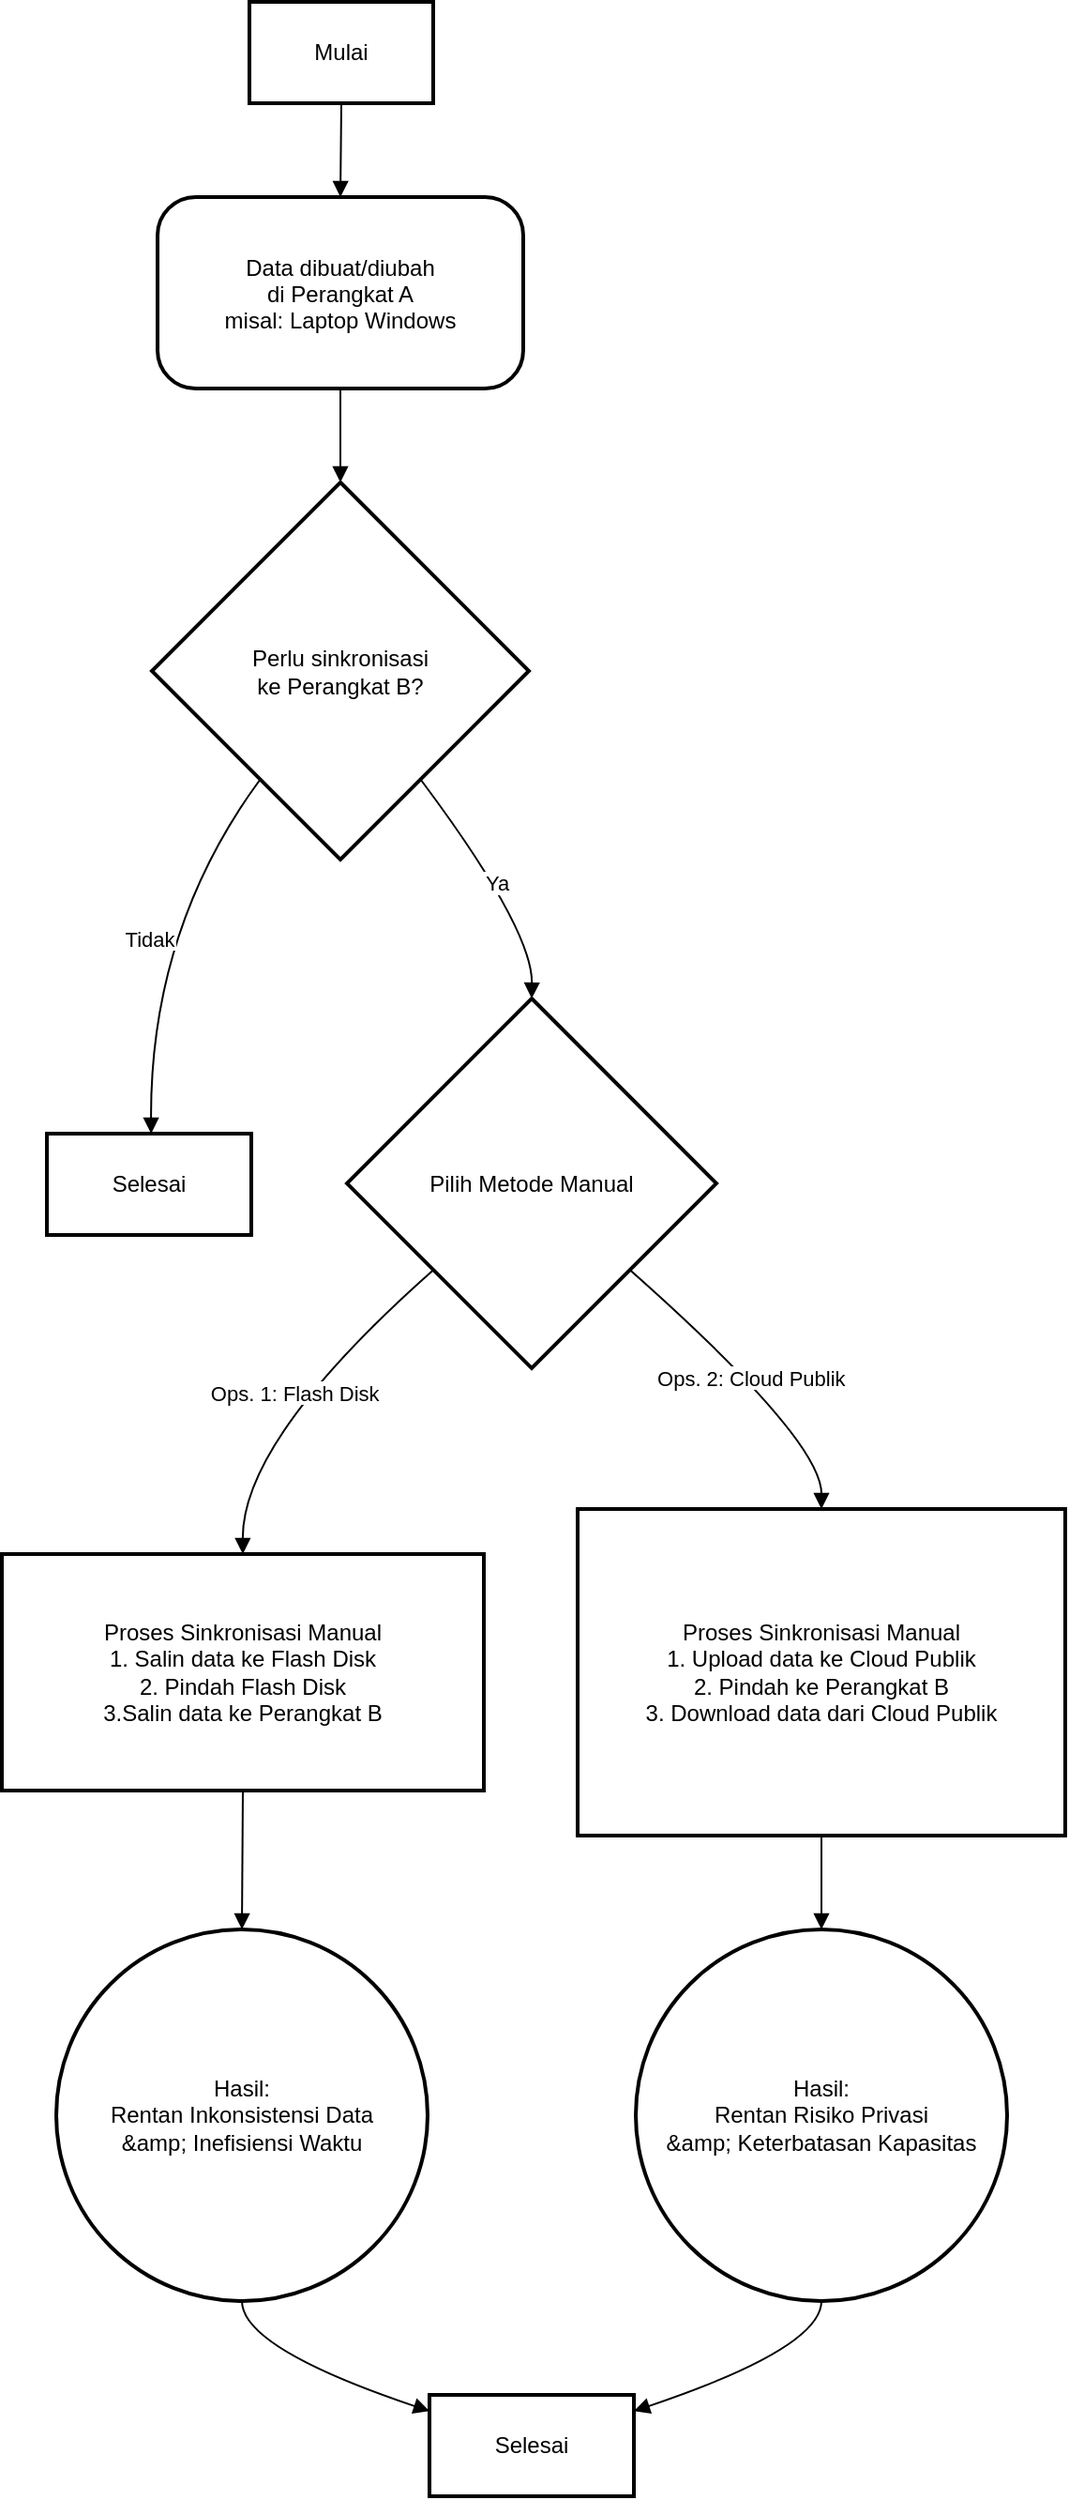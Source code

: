 <mxfile version="28.2.5">
  <diagram name="Page-1" id="6cc4ZtcwL5D3J4RUstHy">
    <mxGraphModel dx="1330" dy="1032" grid="1" gridSize="10" guides="1" tooltips="1" connect="1" arrows="1" fold="1" page="1" pageScale="1" pageWidth="850" pageHeight="1100" math="0" shadow="0">
      <root>
        <mxCell id="0" />
        <mxCell id="1" parent="0" />
        <mxCell id="jFB_ozptiDJEiEUuw7mE-1" value="Mulai" style="whiteSpace=wrap;strokeWidth=2;" vertex="1" parent="1">
          <mxGeometry x="312" y="20" width="98" height="54" as="geometry" />
        </mxCell>
        <mxCell id="jFB_ozptiDJEiEUuw7mE-2" value="Data dibuat/diubah &#xa; di Perangkat A &#xa; misal: Laptop Windows" style="rounded=1;arcSize=20;strokeWidth=2" vertex="1" parent="1">
          <mxGeometry x="263" y="124" width="195" height="102" as="geometry" />
        </mxCell>
        <mxCell id="jFB_ozptiDJEiEUuw7mE-3" value="Perlu sinkronisasi &#xa; ke Perangkat B?" style="rhombus;strokeWidth=2;whiteSpace=wrap;" vertex="1" parent="1">
          <mxGeometry x="260" y="276" width="201" height="201" as="geometry" />
        </mxCell>
        <mxCell id="jFB_ozptiDJEiEUuw7mE-4" value="Selesai" style="whiteSpace=wrap;strokeWidth=2;" vertex="1" parent="1">
          <mxGeometry x="204" y="623" width="109" height="54" as="geometry" />
        </mxCell>
        <mxCell id="jFB_ozptiDJEiEUuw7mE-5" value="Pilih Metode Manual" style="rhombus;strokeWidth=2;whiteSpace=wrap;" vertex="1" parent="1">
          <mxGeometry x="364" y="551" width="197" height="197" as="geometry" />
        </mxCell>
        <mxCell id="jFB_ozptiDJEiEUuw7mE-6" value="Proses Sinkronisasi Manual &#xa; 1. Salin data ke Flash Disk &#xa; 2. Pindah Flash Disk &#xa; 3.Salin data ke Perangkat B" style="whiteSpace=wrap;strokeWidth=2;" vertex="1" parent="1">
          <mxGeometry x="180" y="847" width="257" height="126" as="geometry" />
        </mxCell>
        <mxCell id="jFB_ozptiDJEiEUuw7mE-7" value="Proses Sinkronisasi Manual &#xa; 1. Upload data ke Cloud Publik &#xa; 2. Pindah ke Perangkat B &#xa; 3. Download data dari Cloud Publik" style="whiteSpace=wrap;strokeWidth=2;" vertex="1" parent="1">
          <mxGeometry x="487" y="823" width="260" height="174" as="geometry" />
        </mxCell>
        <mxCell id="jFB_ozptiDJEiEUuw7mE-8" value="Hasil: &#xa; Rentan Inkonsistensi Data &#xa; &amp;amp; Inefisiensi Waktu" style="ellipse;aspect=fixed;strokeWidth=2;whiteSpace=wrap;" vertex="1" parent="1">
          <mxGeometry x="209" y="1047" width="198" height="198" as="geometry" />
        </mxCell>
        <mxCell id="jFB_ozptiDJEiEUuw7mE-9" value="Hasil: &#xa; Rentan Risiko Privasi &#xa; &amp;amp; Keterbatasan Kapasitas" style="ellipse;aspect=fixed;strokeWidth=2;whiteSpace=wrap;" vertex="1" parent="1">
          <mxGeometry x="518" y="1047" width="198" height="198" as="geometry" />
        </mxCell>
        <mxCell id="jFB_ozptiDJEiEUuw7mE-10" value="Selesai" style="whiteSpace=wrap;strokeWidth=2;" vertex="1" parent="1">
          <mxGeometry x="408" y="1295" width="109" height="54" as="geometry" />
        </mxCell>
        <mxCell id="jFB_ozptiDJEiEUuw7mE-11" value="" style="curved=1;startArrow=none;endArrow=block;exitX=0.5;exitY=1;entryX=0.5;entryY=0;rounded=0;" edge="1" parent="1" source="jFB_ozptiDJEiEUuw7mE-1" target="jFB_ozptiDJEiEUuw7mE-2">
          <mxGeometry relative="1" as="geometry">
            <Array as="points" />
          </mxGeometry>
        </mxCell>
        <mxCell id="jFB_ozptiDJEiEUuw7mE-12" value="" style="curved=1;startArrow=none;endArrow=block;exitX=0.5;exitY=1;entryX=0.5;entryY=0;rounded=0;" edge="1" parent="1" source="jFB_ozptiDJEiEUuw7mE-2" target="jFB_ozptiDJEiEUuw7mE-3">
          <mxGeometry relative="1" as="geometry">
            <Array as="points" />
          </mxGeometry>
        </mxCell>
        <mxCell id="jFB_ozptiDJEiEUuw7mE-13" value="Tidak" style="curved=1;startArrow=none;endArrow=block;exitX=0.13;exitY=1;entryX=0.51;entryY=0;rounded=0;" edge="1" parent="1" source="jFB_ozptiDJEiEUuw7mE-3" target="jFB_ozptiDJEiEUuw7mE-4">
          <mxGeometry relative="1" as="geometry">
            <Array as="points">
              <mxPoint x="259" y="514" />
            </Array>
          </mxGeometry>
        </mxCell>
        <mxCell id="jFB_ozptiDJEiEUuw7mE-14" value="Ya" style="curved=1;startArrow=none;endArrow=block;exitX=0.87;exitY=1;entryX=0.5;entryY=0;rounded=0;" edge="1" parent="1" source="jFB_ozptiDJEiEUuw7mE-3" target="jFB_ozptiDJEiEUuw7mE-5">
          <mxGeometry relative="1" as="geometry">
            <Array as="points">
              <mxPoint x="463" y="514" />
            </Array>
          </mxGeometry>
        </mxCell>
        <mxCell id="jFB_ozptiDJEiEUuw7mE-15" value="Ops. 1: Flash Disk" style="curved=1;startArrow=none;endArrow=block;exitX=0;exitY=0.94;entryX=0.5;entryY=0;rounded=0;" edge="1" parent="1" source="jFB_ozptiDJEiEUuw7mE-5" target="jFB_ozptiDJEiEUuw7mE-6">
          <mxGeometry relative="1" as="geometry">
            <Array as="points">
              <mxPoint x="308" y="786" />
            </Array>
          </mxGeometry>
        </mxCell>
        <mxCell id="jFB_ozptiDJEiEUuw7mE-16" value="Ops. 2: Cloud Publik" style="curved=1;startArrow=none;endArrow=block;exitX=1;exitY=0.94;entryX=0.5;entryY=0;rounded=0;" edge="1" parent="1" source="jFB_ozptiDJEiEUuw7mE-5" target="jFB_ozptiDJEiEUuw7mE-7">
          <mxGeometry relative="1" as="geometry">
            <Array as="points">
              <mxPoint x="617" y="786" />
            </Array>
          </mxGeometry>
        </mxCell>
        <mxCell id="jFB_ozptiDJEiEUuw7mE-17" value="" style="curved=1;startArrow=none;endArrow=block;exitX=0.5;exitY=1;entryX=0.5;entryY=0;rounded=0;" edge="1" parent="1" source="jFB_ozptiDJEiEUuw7mE-6" target="jFB_ozptiDJEiEUuw7mE-8">
          <mxGeometry relative="1" as="geometry">
            <Array as="points" />
          </mxGeometry>
        </mxCell>
        <mxCell id="jFB_ozptiDJEiEUuw7mE-18" value="" style="curved=1;startArrow=none;endArrow=block;exitX=0.5;exitY=1;entryX=0.5;entryY=0;rounded=0;" edge="1" parent="1" source="jFB_ozptiDJEiEUuw7mE-7" target="jFB_ozptiDJEiEUuw7mE-9">
          <mxGeometry relative="1" as="geometry">
            <Array as="points" />
          </mxGeometry>
        </mxCell>
        <mxCell id="jFB_ozptiDJEiEUuw7mE-19" value="" style="curved=1;startArrow=none;endArrow=block;exitX=0.5;exitY=1;entryX=0;entryY=0.16;rounded=0;" edge="1" parent="1" source="jFB_ozptiDJEiEUuw7mE-8" target="jFB_ozptiDJEiEUuw7mE-10">
          <mxGeometry relative="1" as="geometry">
            <Array as="points">
              <mxPoint x="308" y="1270" />
            </Array>
          </mxGeometry>
        </mxCell>
        <mxCell id="jFB_ozptiDJEiEUuw7mE-20" value="" style="curved=1;startArrow=none;endArrow=block;exitX=0.5;exitY=1;entryX=1;entryY=0.16;rounded=0;" edge="1" parent="1" source="jFB_ozptiDJEiEUuw7mE-9" target="jFB_ozptiDJEiEUuw7mE-10">
          <mxGeometry relative="1" as="geometry">
            <Array as="points">
              <mxPoint x="617" y="1270" />
            </Array>
          </mxGeometry>
        </mxCell>
      </root>
    </mxGraphModel>
  </diagram>
</mxfile>

